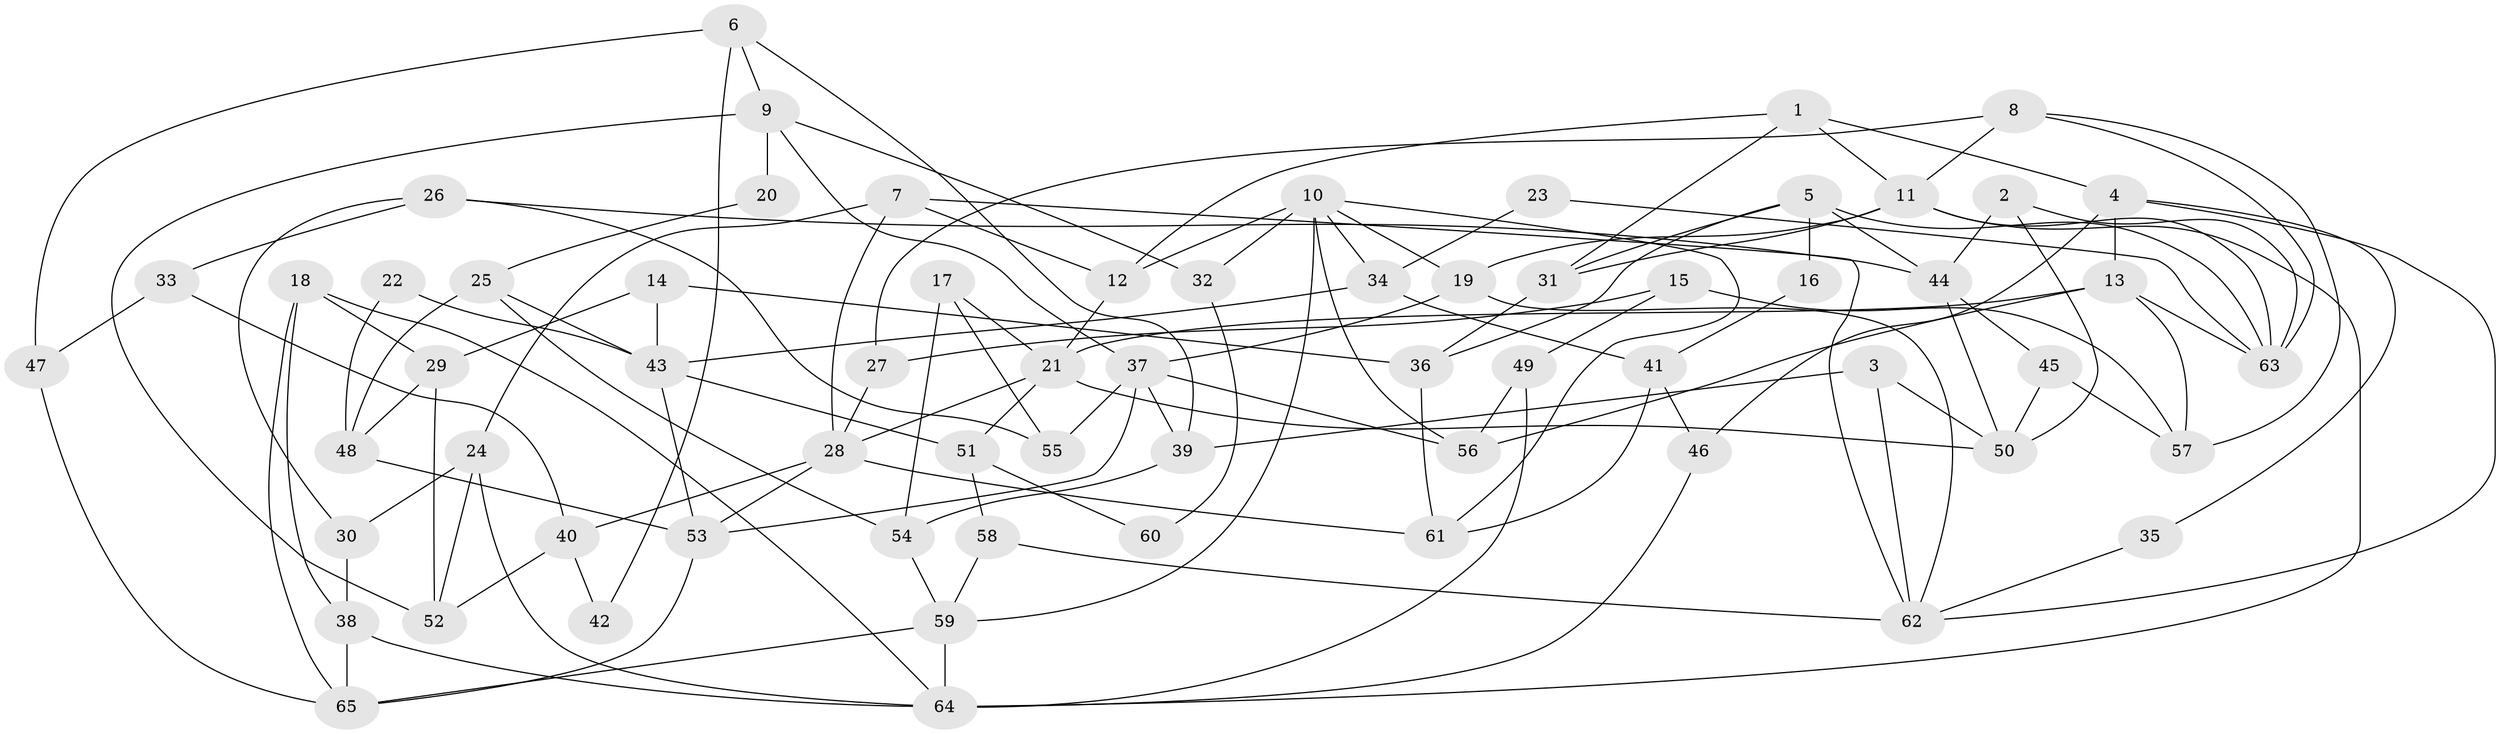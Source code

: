 // coarse degree distribution, {9: 0.10526315789473684, 2: 0.05263157894736842, 5: 0.3684210526315789, 7: 0.15789473684210525, 6: 0.05263157894736842, 13: 0.05263157894736842, 3: 0.15789473684210525, 8: 0.05263157894736842}
// Generated by graph-tools (version 1.1) at 2025/18/03/04/25 18:18:58]
// undirected, 65 vertices, 130 edges
graph export_dot {
graph [start="1"]
  node [color=gray90,style=filled];
  1;
  2;
  3;
  4;
  5;
  6;
  7;
  8;
  9;
  10;
  11;
  12;
  13;
  14;
  15;
  16;
  17;
  18;
  19;
  20;
  21;
  22;
  23;
  24;
  25;
  26;
  27;
  28;
  29;
  30;
  31;
  32;
  33;
  34;
  35;
  36;
  37;
  38;
  39;
  40;
  41;
  42;
  43;
  44;
  45;
  46;
  47;
  48;
  49;
  50;
  51;
  52;
  53;
  54;
  55;
  56;
  57;
  58;
  59;
  60;
  61;
  62;
  63;
  64;
  65;
  1 -- 12;
  1 -- 4;
  1 -- 11;
  1 -- 31;
  2 -- 50;
  2 -- 63;
  2 -- 44;
  3 -- 50;
  3 -- 62;
  3 -- 39;
  4 -- 13;
  4 -- 62;
  4 -- 35;
  4 -- 46;
  5 -- 31;
  5 -- 63;
  5 -- 16;
  5 -- 36;
  5 -- 44;
  6 -- 39;
  6 -- 47;
  6 -- 9;
  6 -- 42;
  7 -- 28;
  7 -- 24;
  7 -- 12;
  7 -- 62;
  8 -- 11;
  8 -- 57;
  8 -- 27;
  8 -- 63;
  9 -- 37;
  9 -- 20;
  9 -- 32;
  9 -- 52;
  10 -- 61;
  10 -- 12;
  10 -- 19;
  10 -- 32;
  10 -- 34;
  10 -- 56;
  10 -- 59;
  11 -- 19;
  11 -- 31;
  11 -- 63;
  11 -- 64;
  12 -- 21;
  13 -- 63;
  13 -- 57;
  13 -- 21;
  13 -- 56;
  14 -- 36;
  14 -- 43;
  14 -- 29;
  15 -- 49;
  15 -- 27;
  15 -- 57;
  16 -- 41;
  17 -- 21;
  17 -- 54;
  17 -- 55;
  18 -- 64;
  18 -- 38;
  18 -- 29;
  18 -- 65;
  19 -- 37;
  19 -- 62;
  20 -- 25;
  21 -- 28;
  21 -- 50;
  21 -- 51;
  22 -- 48;
  22 -- 43;
  23 -- 34;
  23 -- 63;
  24 -- 52;
  24 -- 64;
  24 -- 30;
  25 -- 48;
  25 -- 54;
  25 -- 43;
  26 -- 55;
  26 -- 44;
  26 -- 30;
  26 -- 33;
  27 -- 28;
  28 -- 61;
  28 -- 53;
  28 -- 40;
  29 -- 48;
  29 -- 52;
  30 -- 38;
  31 -- 36;
  32 -- 60;
  33 -- 40;
  33 -- 47;
  34 -- 43;
  34 -- 41;
  35 -- 62;
  36 -- 61;
  37 -- 53;
  37 -- 56;
  37 -- 39;
  37 -- 55;
  38 -- 65;
  38 -- 64;
  39 -- 54;
  40 -- 52;
  40 -- 42;
  41 -- 46;
  41 -- 61;
  43 -- 51;
  43 -- 53;
  44 -- 45;
  44 -- 50;
  45 -- 50;
  45 -- 57;
  46 -- 64;
  47 -- 65;
  48 -- 53;
  49 -- 56;
  49 -- 64;
  51 -- 58;
  51 -- 60;
  53 -- 65;
  54 -- 59;
  58 -- 59;
  58 -- 62;
  59 -- 64;
  59 -- 65;
}
